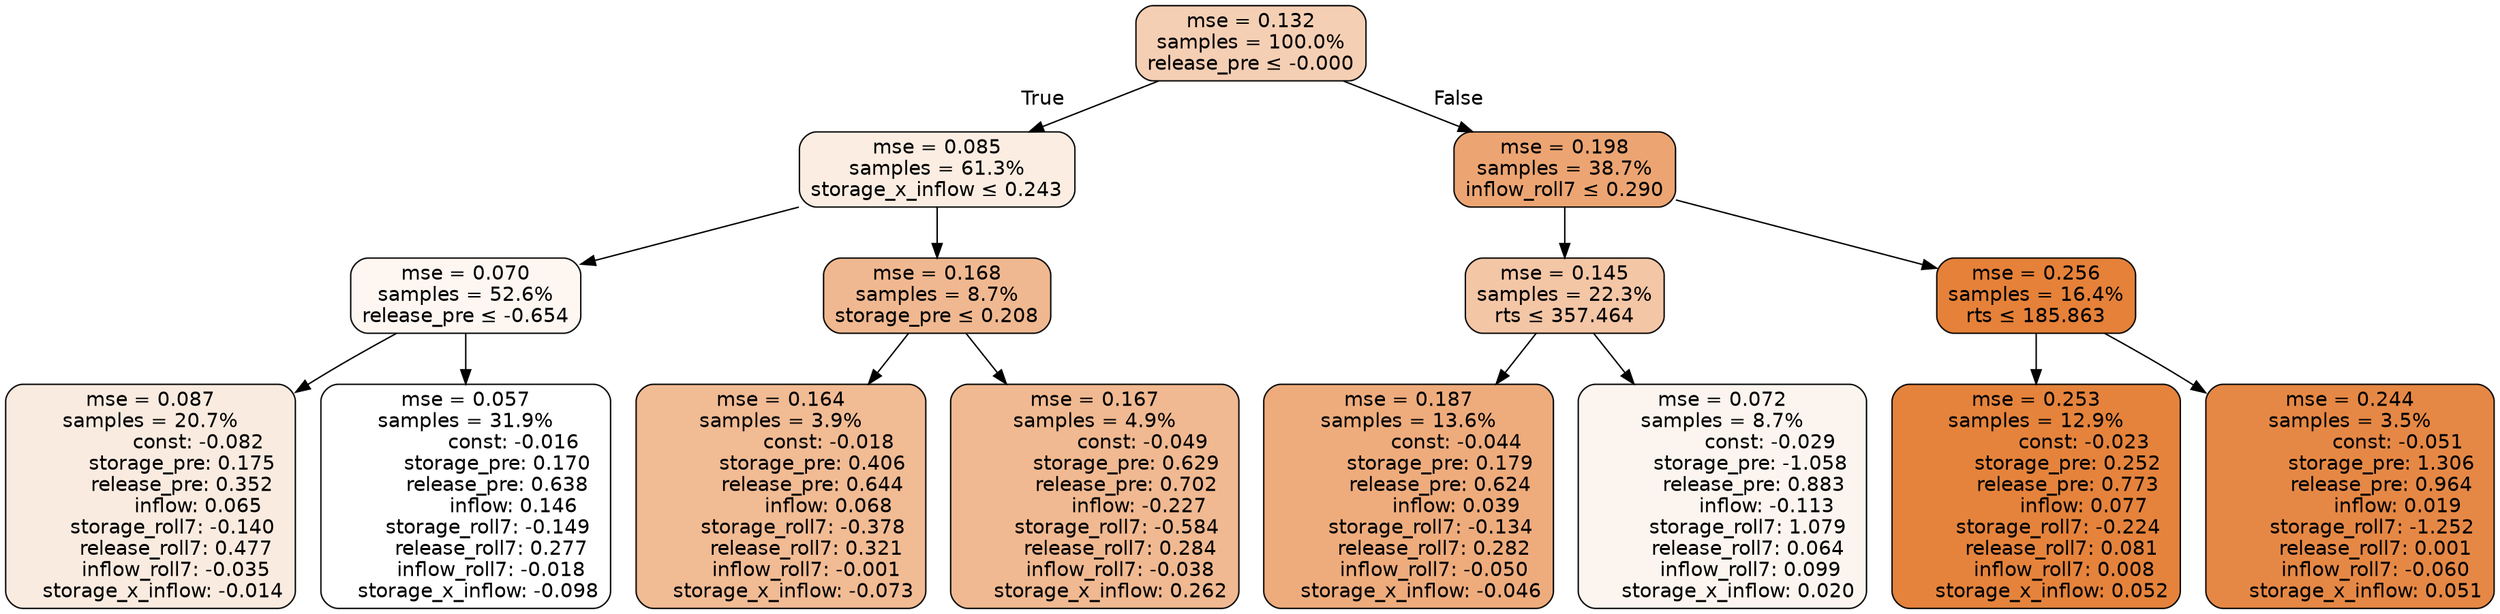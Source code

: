 digraph tree {
bgcolor="transparent"
node [shape=rectangle, style="filled, rounded", color="black", fontname=helvetica] ;
edge [fontname=helvetica] ;
	"0" [label="mse = 0.132
samples = 100.0%
release_pre &le; -0.000", fillcolor="#f5cfb4"]
	"1" [label="mse = 0.085
samples = 61.3%
storage_x_inflow &le; 0.243", fillcolor="#fbede2"]
	"2" [label="mse = 0.070
samples = 52.6%
release_pre &le; -0.654", fillcolor="#fdf6f1"]
	"3" [label="mse = 0.087
samples = 20.7%
               const: -0.082
          storage_pre: 0.175
          release_pre: 0.352
               inflow: 0.065
       storage_roll7: -0.140
        release_roll7: 0.477
        inflow_roll7: -0.035
    storage_x_inflow: -0.014", fillcolor="#faebe0"]
	"4" [label="mse = 0.057
samples = 31.9%
               const: -0.016
          storage_pre: 0.170
          release_pre: 0.638
               inflow: 0.146
       storage_roll7: -0.149
        release_roll7: 0.277
        inflow_roll7: -0.018
    storage_x_inflow: -0.098", fillcolor="#ffffff"]
	"5" [label="mse = 0.168
samples = 8.7%
storage_pre &le; 0.208", fillcolor="#f0b890"]
	"6" [label="mse = 0.164
samples = 3.9%
               const: -0.018
          storage_pre: 0.406
          release_pre: 0.644
               inflow: 0.068
       storage_roll7: -0.378
        release_roll7: 0.321
        inflow_roll7: -0.001
    storage_x_inflow: -0.073", fillcolor="#f1bb94"]
	"7" [label="mse = 0.167
samples = 4.9%
               const: -0.049
          storage_pre: 0.629
          release_pre: 0.702
              inflow: -0.227
       storage_roll7: -0.584
        release_roll7: 0.284
        inflow_roll7: -0.038
     storage_x_inflow: 0.262", fillcolor="#f0b991"]
	"8" [label="mse = 0.198
samples = 38.7%
inflow_roll7 &le; 0.290", fillcolor="#eca572"]
	"9" [label="mse = 0.145
samples = 22.3%
rts &le; 357.464", fillcolor="#f3c6a6"]
	"10" [label="mse = 0.187
samples = 13.6%
               const: -0.044
          storage_pre: 0.179
          release_pre: 0.624
               inflow: 0.039
       storage_roll7: -0.134
        release_roll7: 0.282
        inflow_roll7: -0.050
    storage_x_inflow: -0.046", fillcolor="#eeac7d"]
	"11" [label="mse = 0.072
samples = 8.7%
               const: -0.029
         storage_pre: -1.058
          release_pre: 0.883
              inflow: -0.113
        storage_roll7: 1.079
        release_roll7: 0.064
         inflow_roll7: 0.099
     storage_x_inflow: 0.020", fillcolor="#fcf5ef"]
	"12" [label="mse = 0.256
samples = 16.4%
rts &le; 185.863", fillcolor="#e58139"]
	"13" [label="mse = 0.253
samples = 12.9%
               const: -0.023
          storage_pre: 0.252
          release_pre: 0.773
               inflow: 0.077
       storage_roll7: -0.224
        release_roll7: 0.081
         inflow_roll7: 0.008
     storage_x_inflow: 0.052", fillcolor="#e5833c"]
	"14" [label="mse = 0.244
samples = 3.5%
               const: -0.051
          storage_pre: 1.306
          release_pre: 0.964
               inflow: 0.019
       storage_roll7: -1.252
        release_roll7: 0.001
        inflow_roll7: -0.060
     storage_x_inflow: 0.051", fillcolor="#e68845"]

	"0" -> "1" [labeldistance=2.5, labelangle=45, headlabel="True"]
	"1" -> "2"
	"2" -> "3"
	"2" -> "4"
	"1" -> "5"
	"5" -> "6"
	"5" -> "7"
	"0" -> "8" [labeldistance=2.5, labelangle=-45, headlabel="False"]
	"8" -> "9"
	"9" -> "10"
	"9" -> "11"
	"8" -> "12"
	"12" -> "13"
	"12" -> "14"
}